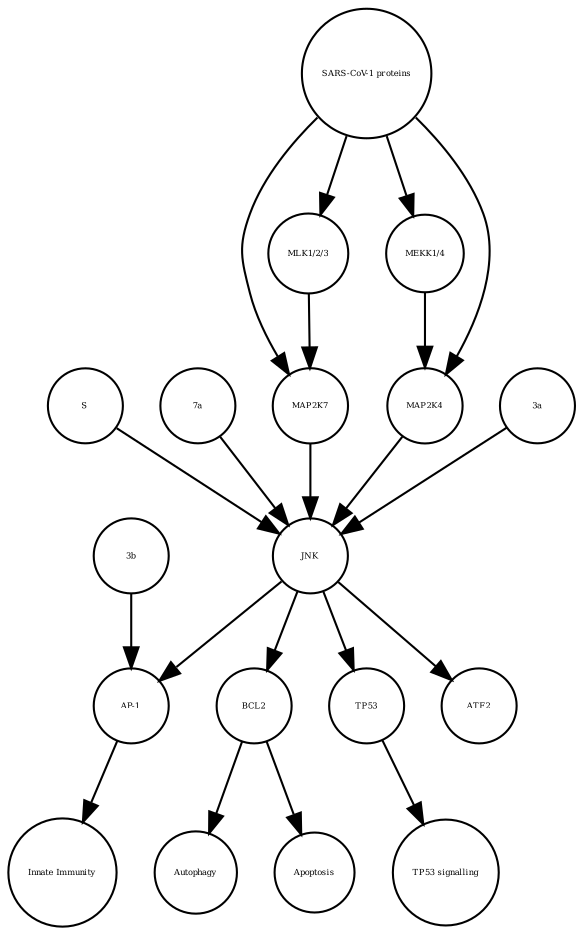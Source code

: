 strict digraph  {
BCL2 [annotation=urn_miriam_ncbigene_596, bipartite=0, cls=macromolecule, fontsize=4, label=BCL2, shape=circle];
Autophagy [annotation="urn_miriam_obo.go_GO%3A0006914", bipartite=0, cls=phenotype, fontsize=4, label=Autophagy, shape=circle];
"AP-1" [annotation="", bipartite=0, cls=complex, fontsize=4, label="AP-1", shape=circle];
"Innate Immunity" [annotation="urn_miriam_obo.go_GO%3A0045087", bipartite=0, cls=phenotype, fontsize=4, label="Innate Immunity", shape=circle];
TP53 [annotation=urn_miriam_ncbigene_7157, bipartite=0, cls=macromolecule, fontsize=4, label=TP53, shape=circle];
"TP53 signalling" [annotation="urn_miriam_obo.go_GO%3A0072331", bipartite=0, cls=phenotype, fontsize=4, label="TP53 signalling", shape=circle];
Apoptosis [annotation="urn_miriam_obo.go_GO%3A0006915", bipartite=0, cls=phenotype, fontsize=4, label=Apoptosis, shape=circle];
S [annotation="", bipartite=0, cls=macromolecule, fontsize=4, label=S, shape=circle];
"7a" [annotation="", bipartite=0, cls=macromolecule, fontsize=4, label="7a", shape=circle];
MAP2K7 [annotation=urn_miriam_ncbigene_5609, bipartite=0, cls=macromolecule, fontsize=4, label=MAP2K7, shape=circle];
JNK [annotation="", bipartite=0, cls=complex, fontsize=4, label=JNK, shape=circle];
"3b" [annotation="", bipartite=0, cls=macromolecule, fontsize=4, label="3b", shape=circle];
"MEKK1/4" [annotation="", bipartite=0, cls=complex, fontsize=4, label="MEKK1/4", shape=circle];
MAP2K4 [annotation=urn_miriam_ncbigene_6416, bipartite=0, cls=macromolecule, fontsize=4, label=MAP2K4, shape=circle];
"3a" [annotation="", bipartite=0, cls=macromolecule, fontsize=4, label="3a", shape=circle];
ATF2 [annotation=urn_miriam_ncbigene_1386, bipartite=0, cls=macromolecule, fontsize=4, label=ATF2, shape=circle];
"SARS-CoV-1 proteins" [annotation="", bipartite=0, cls=complex, fontsize=4, label="SARS-CoV-1 proteins", shape=circle];
"MLK1/2/3" [annotation="", bipartite=0, cls=complex, fontsize=4, label="MLK1/2/3", shape=circle];
BCL2 -> Autophagy  [annotation="", interaction_type="necessary stimulation"];
BCL2 -> Apoptosis  [annotation="", interaction_type=inhibition];
"AP-1" -> "Innate Immunity"  [annotation="", interaction_type="necessary stimulation"];
TP53 -> "TP53 signalling"  [annotation="", interaction_type="necessary stimulation"];
S -> JNK  [annotation="urn_miriam_pubmed_17267381|urn_miriam_taxonomy_694009|urn_miriam_taxonomy_392815", interaction_type=stimulation];
"7a" -> JNK  [annotation="urn_miriam_pubmed_17141229|urn_miriam_taxonomy_694009|urn_miriam_taxonomy_392815", interaction_type=stimulation];
MAP2K7 -> JNK  [annotation="urn_miriam_pubmed_17141229|urn_miriam_taxonomy_694009|urn_miriam_taxonomy_392815", interaction_type=stimulation];
JNK -> BCL2  [annotation=urn_miriam_pubmed_10567572, interaction_type=stimulation];
JNK -> TP53  [annotation=urn_miriam_pubmed_9724739, interaction_type=stimulation];
JNK -> "AP-1"  [annotation="urn_miriam_pubmed_21561061|urn_miriam_taxonomy_694009", interaction_type=stimulation];
JNK -> ATF2  [annotation=urn_miriam_pubmed_7824938, interaction_type=stimulation];
"3b" -> "AP-1"  [annotation="urn_miriam_pubmed_21561061|urn_miriam_taxonomy_694009", interaction_type=stimulation];
"MEKK1/4" -> MAP2K4  [annotation="urn_miriam_pubmed_31226023|urn_miriam_taxonomy_694009|urn_miriam_taxonomy_392815", interaction_type=stimulation];
MAP2K4 -> JNK  [annotation="urn_miriam_pubmed_17141229|urn_miriam_taxonomy_694009|urn_miriam_taxonomy_392815", interaction_type=stimulation];
"3a" -> JNK  [annotation="urn_miriam_pubmed_17141229|urn_miriam_taxonomy_694009|urn_miriam_taxonomy_392815", interaction_type=stimulation];
"SARS-CoV-1 proteins" -> "MEKK1/4"  [annotation="urn_miriam_pubmed_31226023|urn_miriam_taxonomy_694009|urn_miriam_taxonomy_392815", interaction_type=stimulation];
"SARS-CoV-1 proteins" -> MAP2K4  [annotation="urn_miriam_pubmed_31226023|urn_miriam_taxonomy_694009|urn_miriam_taxonomy_392815", interaction_type=stimulation];
"SARS-CoV-1 proteins" -> MAP2K7  [annotation="urn_miriam_pubmed_31226023|urn_miriam_taxonomy_694009|urn_miriam_taxonomy_392815", interaction_type=stimulation];
"SARS-CoV-1 proteins" -> "MLK1/2/3"  [annotation="urn_miriam_taxonomy_694009|urn_miriam_pubmed_31226023|urn_miriam_taxonomy_392815", interaction_type=stimulation];
"MLK1/2/3" -> MAP2K7  [annotation="urn_miriam_pubmed_31226023|urn_miriam_taxonomy_694009|urn_miriam_taxonomy_392815", interaction_type=stimulation];
}
